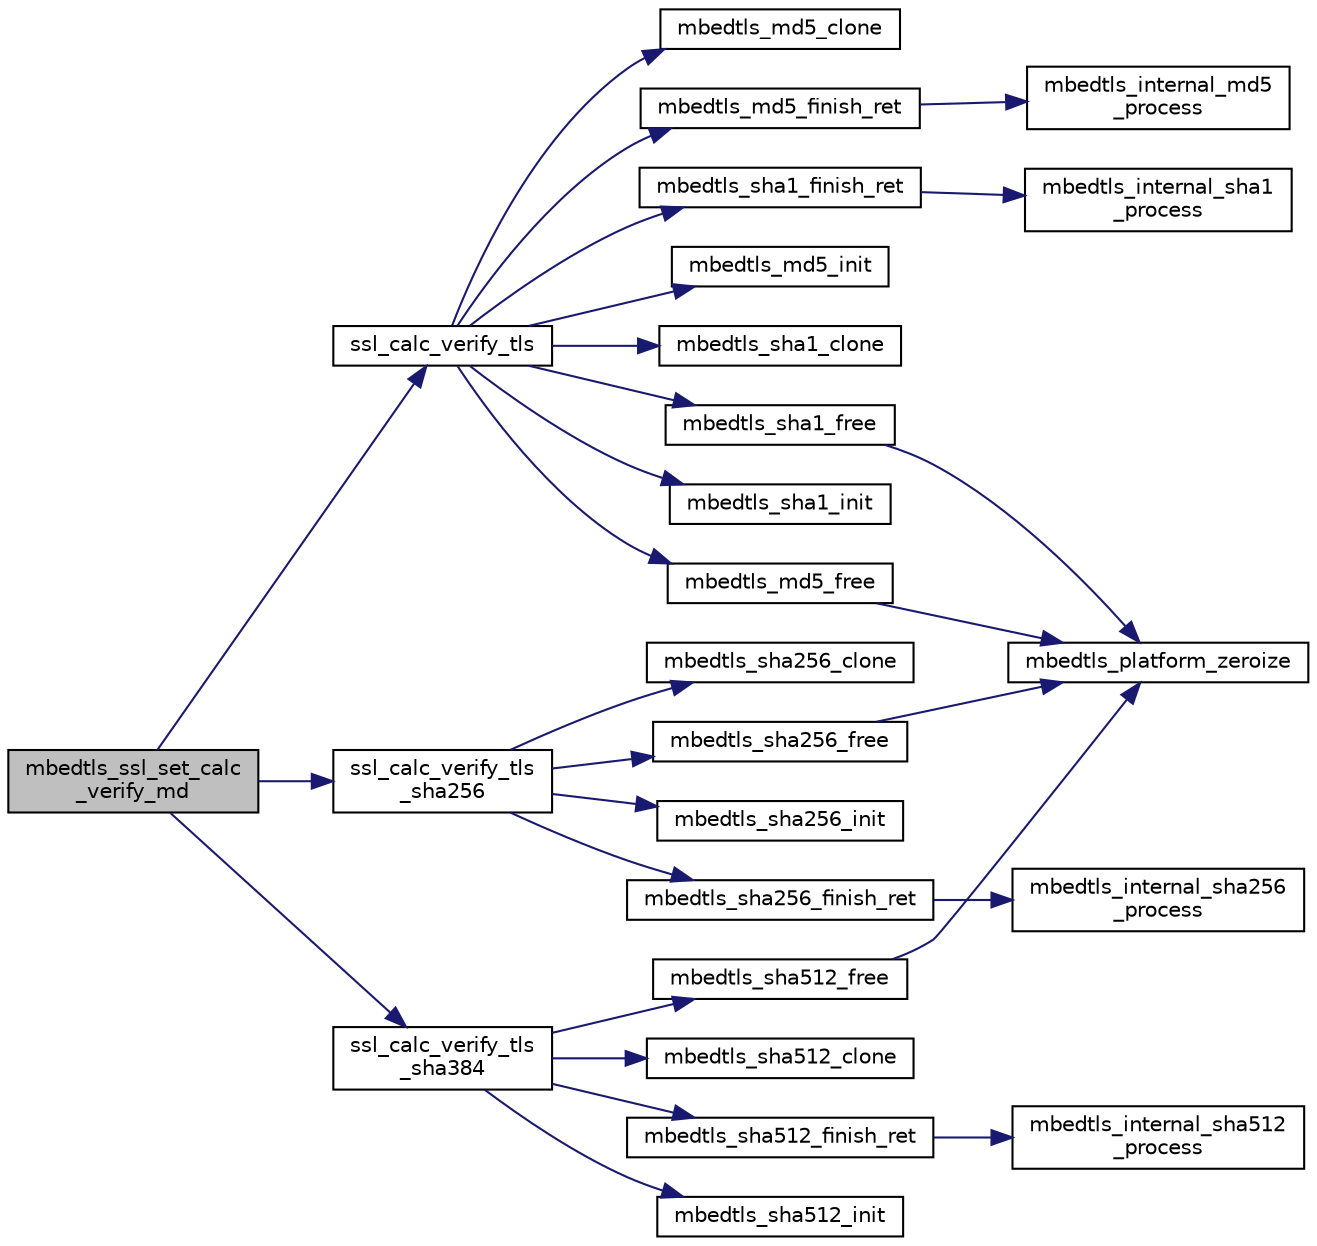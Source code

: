 digraph "mbedtls_ssl_set_calc_verify_md"
{
 // LATEX_PDF_SIZE
  edge [fontname="Helvetica",fontsize="10",labelfontname="Helvetica",labelfontsize="10"];
  node [fontname="Helvetica",fontsize="10",shape=record];
  rankdir="LR";
  Node1 [label="mbedtls_ssl_set_calc\l_verify_md",height=0.2,width=0.4,color="black", fillcolor="grey75", style="filled", fontcolor="black",tooltip=" "];
  Node1 -> Node2 [color="midnightblue",fontsize="10",style="solid",fontname="Helvetica"];
  Node2 [label="ssl_calc_verify_tls",height=0.2,width=0.4,color="black", fillcolor="white", style="filled",URL="$d4/df9/ssl__tls_8c.html#a5529a8422a9cd4ed7a3503e6e11c7042",tooltip=" "];
  Node2 -> Node3 [color="midnightblue",fontsize="10",style="solid",fontname="Helvetica"];
  Node3 [label="mbedtls_md5_clone",height=0.2,width=0.4,color="black", fillcolor="white", style="filled",URL="$d7/d6c/md5_8c.html#a229002f45a151fdd8683390bd271f55e",tooltip="Clone (the state of) an MD5 context."];
  Node2 -> Node4 [color="midnightblue",fontsize="10",style="solid",fontname="Helvetica"];
  Node4 [label="mbedtls_md5_finish_ret",height=0.2,width=0.4,color="black", fillcolor="white", style="filled",URL="$d7/d6c/md5_8c.html#af63cd4648961d4b2efab1b4e2eb15d82",tooltip="MD5 final digest."];
  Node4 -> Node5 [color="midnightblue",fontsize="10",style="solid",fontname="Helvetica"];
  Node5 [label="mbedtls_internal_md5\l_process",height=0.2,width=0.4,color="black", fillcolor="white", style="filled",URL="$d7/d6c/md5_8c.html#a2fc86ce6eea887e6c6b3cd619da02b21",tooltip="MD5 process data block (internal use only)"];
  Node2 -> Node6 [color="midnightblue",fontsize="10",style="solid",fontname="Helvetica"];
  Node6 [label="mbedtls_md5_free",height=0.2,width=0.4,color="black", fillcolor="white", style="filled",URL="$d7/d6c/md5_8c.html#a6cb8881e3dc6179228b69437ccd00451",tooltip="Clear MD5 context."];
  Node6 -> Node7 [color="midnightblue",fontsize="10",style="solid",fontname="Helvetica"];
  Node7 [label="mbedtls_platform_zeroize",height=0.2,width=0.4,color="black", fillcolor="white", style="filled",URL="$dd/dde/platform__util_8c.html#aa4e36b2c1c58d8ad89e1e11b6ebea2d9",tooltip="Securely zeroize a buffer."];
  Node2 -> Node8 [color="midnightblue",fontsize="10",style="solid",fontname="Helvetica"];
  Node8 [label="mbedtls_md5_init",height=0.2,width=0.4,color="black", fillcolor="white", style="filled",URL="$d7/d6c/md5_8c.html#ad8147bb77981950e6965914d837d9b3e",tooltip="Initialize MD5 context."];
  Node2 -> Node9 [color="midnightblue",fontsize="10",style="solid",fontname="Helvetica"];
  Node9 [label="mbedtls_sha1_clone",height=0.2,width=0.4,color="black", fillcolor="white", style="filled",URL="$d2/d24/sha1_8c.html#a1d06f1cd6dc5b2849d08749eef1975f8",tooltip="This function clones the state of a SHA-1 context."];
  Node2 -> Node10 [color="midnightblue",fontsize="10",style="solid",fontname="Helvetica"];
  Node10 [label="mbedtls_sha1_finish_ret",height=0.2,width=0.4,color="black", fillcolor="white", style="filled",URL="$d2/d24/sha1_8c.html#ad5386f33f3a04ca416fe89e0e8d5039d",tooltip="This function finishes the SHA-1 operation, and writes the result to the output buffer."];
  Node10 -> Node11 [color="midnightblue",fontsize="10",style="solid",fontname="Helvetica"];
  Node11 [label="mbedtls_internal_sha1\l_process",height=0.2,width=0.4,color="black", fillcolor="white", style="filled",URL="$d2/d24/sha1_8c.html#a691c38288ec5d507269f95f7eed2c1e0",tooltip="SHA-1 process data block (internal use only)."];
  Node2 -> Node12 [color="midnightblue",fontsize="10",style="solid",fontname="Helvetica"];
  Node12 [label="mbedtls_sha1_free",height=0.2,width=0.4,color="black", fillcolor="white", style="filled",URL="$d2/d24/sha1_8c.html#a126091a4e884966454dca38c97770a24",tooltip="This function clears a SHA-1 context."];
  Node12 -> Node7 [color="midnightblue",fontsize="10",style="solid",fontname="Helvetica"];
  Node2 -> Node13 [color="midnightblue",fontsize="10",style="solid",fontname="Helvetica"];
  Node13 [label="mbedtls_sha1_init",height=0.2,width=0.4,color="black", fillcolor="white", style="filled",URL="$d2/d24/sha1_8c.html#af0cc8deb8dd30a095c6023c498418d24",tooltip="This function initializes a SHA-1 context."];
  Node1 -> Node14 [color="midnightblue",fontsize="10",style="solid",fontname="Helvetica"];
  Node14 [label="ssl_calc_verify_tls\l_sha256",height=0.2,width=0.4,color="black", fillcolor="white", style="filled",URL="$d4/df9/ssl__tls_8c.html#a95d29022ea4cc8da03957fcda703e2d8",tooltip=" "];
  Node14 -> Node15 [color="midnightblue",fontsize="10",style="solid",fontname="Helvetica"];
  Node15 [label="mbedtls_sha256_clone",height=0.2,width=0.4,color="black", fillcolor="white", style="filled",URL="$da/d01/sha256_8c.html#a9a43913c6b6804ed84b432665af01f35",tooltip="This function clones the state of a SHA-256 context."];
  Node14 -> Node16 [color="midnightblue",fontsize="10",style="solid",fontname="Helvetica"];
  Node16 [label="mbedtls_sha256_finish_ret",height=0.2,width=0.4,color="black", fillcolor="white", style="filled",URL="$da/d01/sha256_8c.html#ad9537ce07447c872e654ad87d144f1cd",tooltip="This function finishes the SHA-256 operation, and writes the result to the output buffer."];
  Node16 -> Node17 [color="midnightblue",fontsize="10",style="solid",fontname="Helvetica"];
  Node17 [label="mbedtls_internal_sha256\l_process",height=0.2,width=0.4,color="black", fillcolor="white", style="filled",URL="$da/d01/sha256_8c.html#a7d35cd23d4ede07db7c6fee054045efb",tooltip="This function processes a single data block within the ongoing SHA-256 computation...."];
  Node14 -> Node18 [color="midnightblue",fontsize="10",style="solid",fontname="Helvetica"];
  Node18 [label="mbedtls_sha256_free",height=0.2,width=0.4,color="black", fillcolor="white", style="filled",URL="$da/d01/sha256_8c.html#a6b9b9823b990de9685820fe59f1d9e1d",tooltip="This function clears a SHA-256 context."];
  Node18 -> Node7 [color="midnightblue",fontsize="10",style="solid",fontname="Helvetica"];
  Node14 -> Node19 [color="midnightblue",fontsize="10",style="solid",fontname="Helvetica"];
  Node19 [label="mbedtls_sha256_init",height=0.2,width=0.4,color="black", fillcolor="white", style="filled",URL="$da/d01/sha256_8c.html#a7c7c355490ffac9fb942cab02361932c",tooltip="This function initializes a SHA-256 context."];
  Node1 -> Node20 [color="midnightblue",fontsize="10",style="solid",fontname="Helvetica"];
  Node20 [label="ssl_calc_verify_tls\l_sha384",height=0.2,width=0.4,color="black", fillcolor="white", style="filled",URL="$d4/df9/ssl__tls_8c.html#a23aee11f334c5dc7e18ddc9705f89a6e",tooltip=" "];
  Node20 -> Node21 [color="midnightblue",fontsize="10",style="solid",fontname="Helvetica"];
  Node21 [label="mbedtls_sha512_clone",height=0.2,width=0.4,color="black", fillcolor="white", style="filled",URL="$df/dd2/sha512_8c.html#a483ab65c7c6919462a8f632d6a044a4a",tooltip="This function clones the state of a SHA-512 context."];
  Node20 -> Node22 [color="midnightblue",fontsize="10",style="solid",fontname="Helvetica"];
  Node22 [label="mbedtls_sha512_finish_ret",height=0.2,width=0.4,color="black", fillcolor="white", style="filled",URL="$df/dd2/sha512_8c.html#ae58dccdf29be89f5db17d7cec3d9eaa6",tooltip="This function finishes the SHA-512 operation, and writes the result to the output buffer...."];
  Node22 -> Node23 [color="midnightblue",fontsize="10",style="solid",fontname="Helvetica"];
  Node23 [label="mbedtls_internal_sha512\l_process",height=0.2,width=0.4,color="black", fillcolor="white", style="filled",URL="$df/dd2/sha512_8c.html#a2444643f71eb582c81a60c4dfd04f894",tooltip="This function processes a single data block within the ongoing SHA-512 computation."];
  Node20 -> Node24 [color="midnightblue",fontsize="10",style="solid",fontname="Helvetica"];
  Node24 [label="mbedtls_sha512_free",height=0.2,width=0.4,color="black", fillcolor="white", style="filled",URL="$df/dd2/sha512_8c.html#a63c673fa54cb703372fef5df4db02d28",tooltip="This function clears a SHA-512 context."];
  Node24 -> Node7 [color="midnightblue",fontsize="10",style="solid",fontname="Helvetica"];
  Node20 -> Node25 [color="midnightblue",fontsize="10",style="solid",fontname="Helvetica"];
  Node25 [label="mbedtls_sha512_init",height=0.2,width=0.4,color="black", fillcolor="white", style="filled",URL="$df/dd2/sha512_8c.html#afefd852a76626e45968b79b70642f3bc",tooltip="This function initializes a SHA-512 context."];
}
